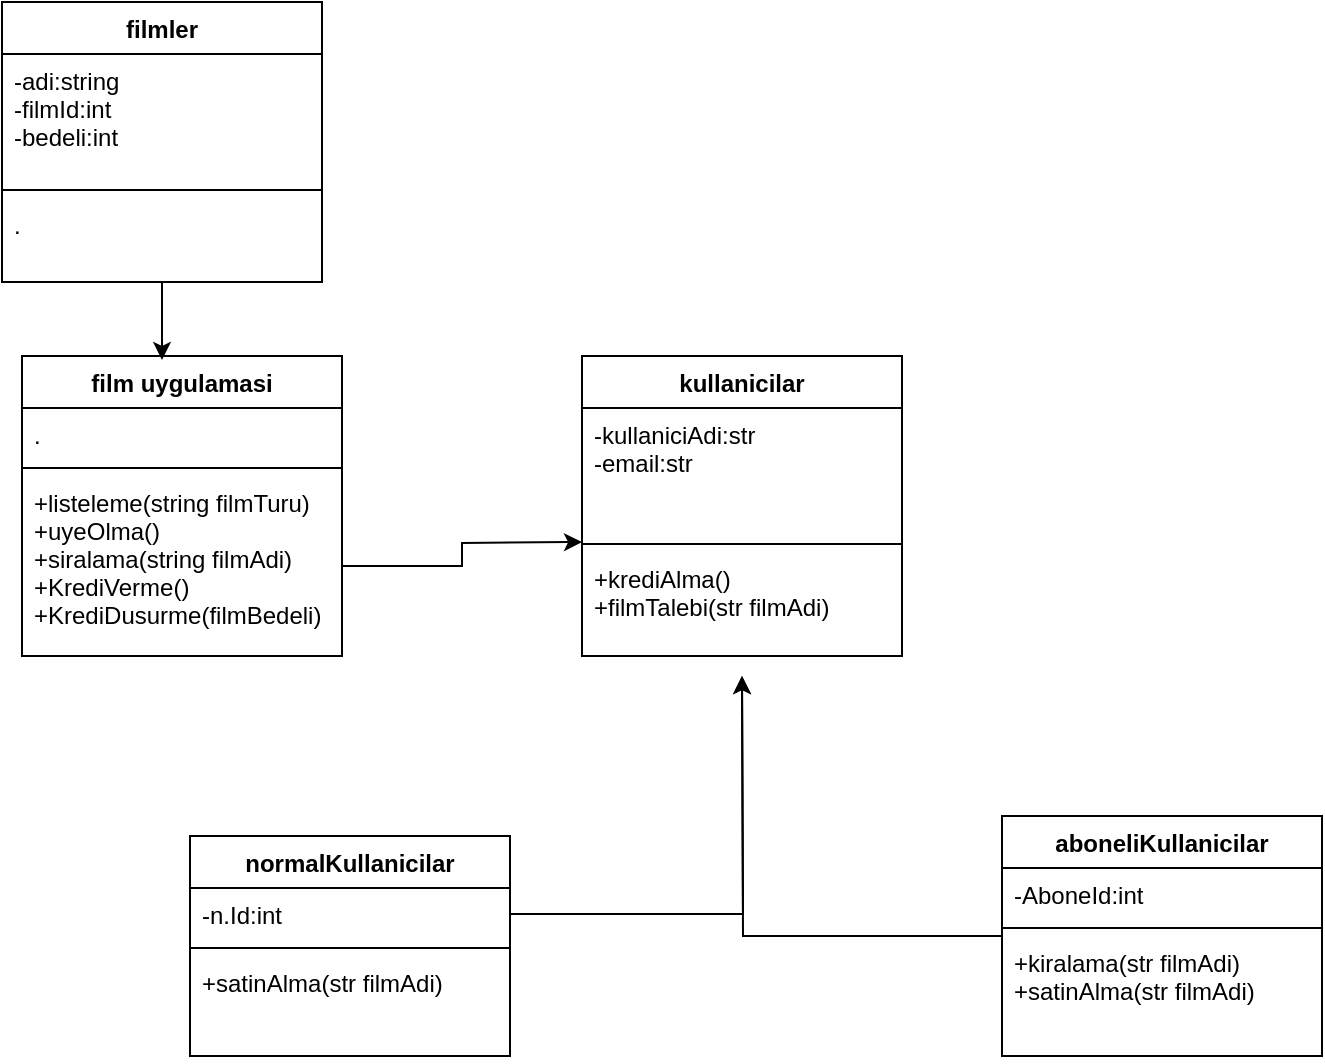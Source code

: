 <mxfile version="18.1.1" type="github">
  <diagram id="gatwN16IBGAmd6Fem7q0" name="Page-3">
    <mxGraphModel dx="791" dy="883" grid="1" gridSize="10" guides="1" tooltips="1" connect="1" arrows="1" fold="1" page="1" pageScale="1" pageWidth="827" pageHeight="1169" math="0" shadow="0">
      <root>
        <mxCell id="0" />
        <mxCell id="1" parent="0" />
        <mxCell id="xgFYEIBvNl1oF8Phljto-1" value="normalKullanicilar" style="swimlane;fontStyle=1;align=center;verticalAlign=top;childLayout=stackLayout;horizontal=1;startSize=26;horizontalStack=0;resizeParent=1;resizeParentMax=0;resizeLast=0;collapsible=1;marginBottom=0;" vertex="1" parent="1">
          <mxGeometry x="254" y="577" width="160" height="110" as="geometry" />
        </mxCell>
        <mxCell id="xgFYEIBvNl1oF8Phljto-2" value="-n.Id:int" style="text;strokeColor=none;fillColor=none;align=left;verticalAlign=top;spacingLeft=4;spacingRight=4;overflow=hidden;rotatable=0;points=[[0,0.5],[1,0.5]];portConstraint=eastwest;" vertex="1" parent="xgFYEIBvNl1oF8Phljto-1">
          <mxGeometry y="26" width="160" height="26" as="geometry" />
        </mxCell>
        <mxCell id="xgFYEIBvNl1oF8Phljto-3" value="" style="line;strokeWidth=1;fillColor=none;align=left;verticalAlign=middle;spacingTop=-1;spacingLeft=3;spacingRight=3;rotatable=0;labelPosition=right;points=[];portConstraint=eastwest;" vertex="1" parent="xgFYEIBvNl1oF8Phljto-1">
          <mxGeometry y="52" width="160" height="8" as="geometry" />
        </mxCell>
        <mxCell id="xgFYEIBvNl1oF8Phljto-4" value="+satinAlma(str filmAdi)" style="text;strokeColor=none;fillColor=none;align=left;verticalAlign=top;spacingLeft=4;spacingRight=4;overflow=hidden;rotatable=0;points=[[0,0.5],[1,0.5]];portConstraint=eastwest;" vertex="1" parent="xgFYEIBvNl1oF8Phljto-1">
          <mxGeometry y="60" width="160" height="50" as="geometry" />
        </mxCell>
        <mxCell id="xgFYEIBvNl1oF8Phljto-17" style="edgeStyle=orthogonalEdgeStyle;rounded=0;orthogonalLoop=1;jettySize=auto;html=1;" edge="1" parent="1" source="xgFYEIBvNl1oF8Phljto-5">
          <mxGeometry relative="1" as="geometry">
            <mxPoint x="530" y="497" as="targetPoint" />
          </mxGeometry>
        </mxCell>
        <mxCell id="xgFYEIBvNl1oF8Phljto-5" value="aboneliKullanicilar" style="swimlane;fontStyle=1;align=center;verticalAlign=top;childLayout=stackLayout;horizontal=1;startSize=26;horizontalStack=0;resizeParent=1;resizeParentMax=0;resizeLast=0;collapsible=1;marginBottom=0;" vertex="1" parent="1">
          <mxGeometry x="660" y="567" width="160" height="120" as="geometry" />
        </mxCell>
        <mxCell id="xgFYEIBvNl1oF8Phljto-6" value="-AboneId:int" style="text;strokeColor=none;fillColor=none;align=left;verticalAlign=top;spacingLeft=4;spacingRight=4;overflow=hidden;rotatable=0;points=[[0,0.5],[1,0.5]];portConstraint=eastwest;" vertex="1" parent="xgFYEIBvNl1oF8Phljto-5">
          <mxGeometry y="26" width="160" height="26" as="geometry" />
        </mxCell>
        <mxCell id="xgFYEIBvNl1oF8Phljto-7" value="" style="line;strokeWidth=1;fillColor=none;align=left;verticalAlign=middle;spacingTop=-1;spacingLeft=3;spacingRight=3;rotatable=0;labelPosition=right;points=[];portConstraint=eastwest;" vertex="1" parent="xgFYEIBvNl1oF8Phljto-5">
          <mxGeometry y="52" width="160" height="8" as="geometry" />
        </mxCell>
        <mxCell id="xgFYEIBvNl1oF8Phljto-8" value="+kiralama(str filmAdi)&#xa;+satinAlma(str filmAdi)" style="text;strokeColor=none;fillColor=none;align=left;verticalAlign=top;spacingLeft=4;spacingRight=4;overflow=hidden;rotatable=0;points=[[0,0.5],[1,0.5]];portConstraint=eastwest;" vertex="1" parent="xgFYEIBvNl1oF8Phljto-5">
          <mxGeometry y="60" width="160" height="60" as="geometry" />
        </mxCell>
        <mxCell id="xgFYEIBvNl1oF8Phljto-10" value="kullanicilar" style="swimlane;fontStyle=1;align=center;verticalAlign=top;childLayout=stackLayout;horizontal=1;startSize=26;horizontalStack=0;resizeParent=1;resizeParentMax=0;resizeLast=0;collapsible=1;marginBottom=0;" vertex="1" parent="1">
          <mxGeometry x="450" y="337" width="160" height="150" as="geometry" />
        </mxCell>
        <mxCell id="xgFYEIBvNl1oF8Phljto-11" value="-kullaniciAdi:str&#xa;-email:str" style="text;strokeColor=none;fillColor=none;align=left;verticalAlign=top;spacingLeft=4;spacingRight=4;overflow=hidden;rotatable=0;points=[[0,0.5],[1,0.5]];portConstraint=eastwest;" vertex="1" parent="xgFYEIBvNl1oF8Phljto-10">
          <mxGeometry y="26" width="160" height="64" as="geometry" />
        </mxCell>
        <mxCell id="xgFYEIBvNl1oF8Phljto-12" value="" style="line;strokeWidth=1;fillColor=none;align=left;verticalAlign=middle;spacingTop=-1;spacingLeft=3;spacingRight=3;rotatable=0;labelPosition=right;points=[];portConstraint=eastwest;" vertex="1" parent="xgFYEIBvNl1oF8Phljto-10">
          <mxGeometry y="90" width="160" height="8" as="geometry" />
        </mxCell>
        <mxCell id="xgFYEIBvNl1oF8Phljto-13" value="+krediAlma()&#xa;+filmTalebi(str filmAdi)" style="text;strokeColor=none;fillColor=none;align=left;verticalAlign=top;spacingLeft=4;spacingRight=4;overflow=hidden;rotatable=0;points=[[0,0.5],[1,0.5]];portConstraint=eastwest;" vertex="1" parent="xgFYEIBvNl1oF8Phljto-10">
          <mxGeometry y="98" width="160" height="52" as="geometry" />
        </mxCell>
        <mxCell id="xgFYEIBvNl1oF8Phljto-18" style="edgeStyle=orthogonalEdgeStyle;rounded=0;orthogonalLoop=1;jettySize=auto;html=1;" edge="1" parent="1" source="xgFYEIBvNl1oF8Phljto-2">
          <mxGeometry relative="1" as="geometry">
            <mxPoint x="530" y="497" as="targetPoint" />
          </mxGeometry>
        </mxCell>
        <mxCell id="xgFYEIBvNl1oF8Phljto-19" value="film uygulamasi" style="swimlane;fontStyle=1;align=center;verticalAlign=top;childLayout=stackLayout;horizontal=1;startSize=26;horizontalStack=0;resizeParent=1;resizeParentMax=0;resizeLast=0;collapsible=1;marginBottom=0;" vertex="1" parent="1">
          <mxGeometry x="170" y="337" width="160" height="150" as="geometry" />
        </mxCell>
        <mxCell id="xgFYEIBvNl1oF8Phljto-20" value="." style="text;strokeColor=none;fillColor=none;align=left;verticalAlign=top;spacingLeft=4;spacingRight=4;overflow=hidden;rotatable=0;points=[[0,0.5],[1,0.5]];portConstraint=eastwest;" vertex="1" parent="xgFYEIBvNl1oF8Phljto-19">
          <mxGeometry y="26" width="160" height="26" as="geometry" />
        </mxCell>
        <mxCell id="xgFYEIBvNl1oF8Phljto-21" value="" style="line;strokeWidth=1;fillColor=none;align=left;verticalAlign=middle;spacingTop=-1;spacingLeft=3;spacingRight=3;rotatable=0;labelPosition=right;points=[];portConstraint=eastwest;" vertex="1" parent="xgFYEIBvNl1oF8Phljto-19">
          <mxGeometry y="52" width="160" height="8" as="geometry" />
        </mxCell>
        <mxCell id="xgFYEIBvNl1oF8Phljto-22" value="+listeleme(string filmTuru)&#xa;+uyeOlma()&#xa;+siralama(string filmAdi)&#xa;+KrediVerme()&#xa;+KrediDusurme(filmBedeli)" style="text;strokeColor=none;fillColor=none;align=left;verticalAlign=top;spacingLeft=4;spacingRight=4;overflow=hidden;rotatable=0;points=[[0,0.5],[1,0.5]];portConstraint=eastwest;" vertex="1" parent="xgFYEIBvNl1oF8Phljto-19">
          <mxGeometry y="60" width="160" height="90" as="geometry" />
        </mxCell>
        <mxCell id="xgFYEIBvNl1oF8Phljto-23" style="edgeStyle=orthogonalEdgeStyle;rounded=0;orthogonalLoop=1;jettySize=auto;html=1;" edge="1" parent="1" source="xgFYEIBvNl1oF8Phljto-22">
          <mxGeometry relative="1" as="geometry">
            <mxPoint x="450" y="430" as="targetPoint" />
          </mxGeometry>
        </mxCell>
        <mxCell id="xgFYEIBvNl1oF8Phljto-28" style="edgeStyle=orthogonalEdgeStyle;rounded=0;orthogonalLoop=1;jettySize=auto;html=1;" edge="1" parent="1" source="xgFYEIBvNl1oF8Phljto-24">
          <mxGeometry relative="1" as="geometry">
            <mxPoint x="240" y="339" as="targetPoint" />
          </mxGeometry>
        </mxCell>
        <mxCell id="xgFYEIBvNl1oF8Phljto-24" value="filmler" style="swimlane;fontStyle=1;align=center;verticalAlign=top;childLayout=stackLayout;horizontal=1;startSize=26;horizontalStack=0;resizeParent=1;resizeParentMax=0;resizeLast=0;collapsible=1;marginBottom=0;" vertex="1" parent="1">
          <mxGeometry x="160" y="160" width="160" height="140" as="geometry" />
        </mxCell>
        <mxCell id="xgFYEIBvNl1oF8Phljto-25" value="-adi:string&#xa;-filmId:int&#xa;-bedeli:int" style="text;strokeColor=none;fillColor=none;align=left;verticalAlign=top;spacingLeft=4;spacingRight=4;overflow=hidden;rotatable=0;points=[[0,0.5],[1,0.5]];portConstraint=eastwest;" vertex="1" parent="xgFYEIBvNl1oF8Phljto-24">
          <mxGeometry y="26" width="160" height="64" as="geometry" />
        </mxCell>
        <mxCell id="xgFYEIBvNl1oF8Phljto-26" value="" style="line;strokeWidth=1;fillColor=none;align=left;verticalAlign=middle;spacingTop=-1;spacingLeft=3;spacingRight=3;rotatable=0;labelPosition=right;points=[];portConstraint=eastwest;" vertex="1" parent="xgFYEIBvNl1oF8Phljto-24">
          <mxGeometry y="90" width="160" height="8" as="geometry" />
        </mxCell>
        <mxCell id="xgFYEIBvNl1oF8Phljto-27" value="." style="text;strokeColor=none;fillColor=none;align=left;verticalAlign=top;spacingLeft=4;spacingRight=4;overflow=hidden;rotatable=0;points=[[0,0.5],[1,0.5]];portConstraint=eastwest;" vertex="1" parent="xgFYEIBvNl1oF8Phljto-24">
          <mxGeometry y="98" width="160" height="42" as="geometry" />
        </mxCell>
      </root>
    </mxGraphModel>
  </diagram>
</mxfile>
